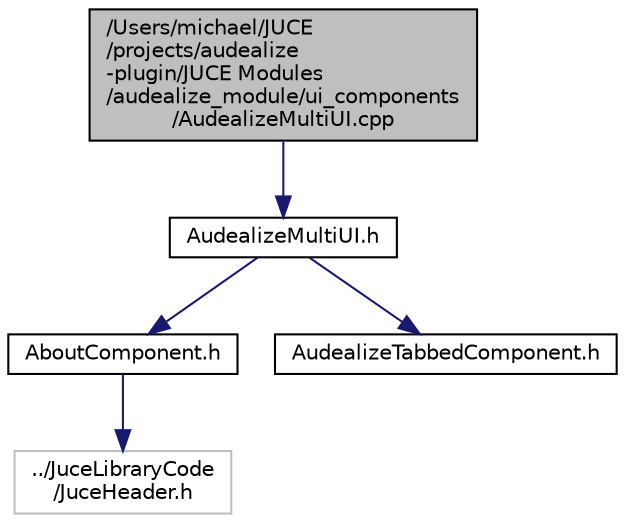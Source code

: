 digraph "/Users/michael/JUCE/projects/audealize-plugin/JUCE Modules/audealize_module/ui_components/AudealizeMultiUI.cpp"
{
  edge [fontname="Helvetica",fontsize="10",labelfontname="Helvetica",labelfontsize="10"];
  node [fontname="Helvetica",fontsize="10",shape=record];
  Node1 [label="/Users/michael/JUCE\l/projects/audealize\l-plugin/JUCE Modules\l/audealize_module/ui_components\l/AudealizeMultiUI.cpp",height=0.2,width=0.4,color="black", fillcolor="grey75", style="filled", fontcolor="black"];
  Node1 -> Node2 [color="midnightblue",fontsize="10",style="solid",fontname="Helvetica"];
  Node2 [label="AudealizeMultiUI.h",height=0.2,width=0.4,color="black", fillcolor="white", style="filled",URL="$_audealize_multi_u_i_8h.html"];
  Node2 -> Node3 [color="midnightblue",fontsize="10",style="solid",fontname="Helvetica"];
  Node3 [label="AboutComponent.h",height=0.2,width=0.4,color="black", fillcolor="white", style="filled",URL="$_about_component_8h.html"];
  Node3 -> Node4 [color="midnightblue",fontsize="10",style="solid",fontname="Helvetica"];
  Node4 [label="../JuceLibraryCode\l/JuceHeader.h",height=0.2,width=0.4,color="grey75", fillcolor="white", style="filled"];
  Node2 -> Node5 [color="midnightblue",fontsize="10",style="solid",fontname="Helvetica"];
  Node5 [label="AudealizeTabbedComponent.h",height=0.2,width=0.4,color="black", fillcolor="white", style="filled",URL="$_audealize_tabbed_component_8h.html"];
}
